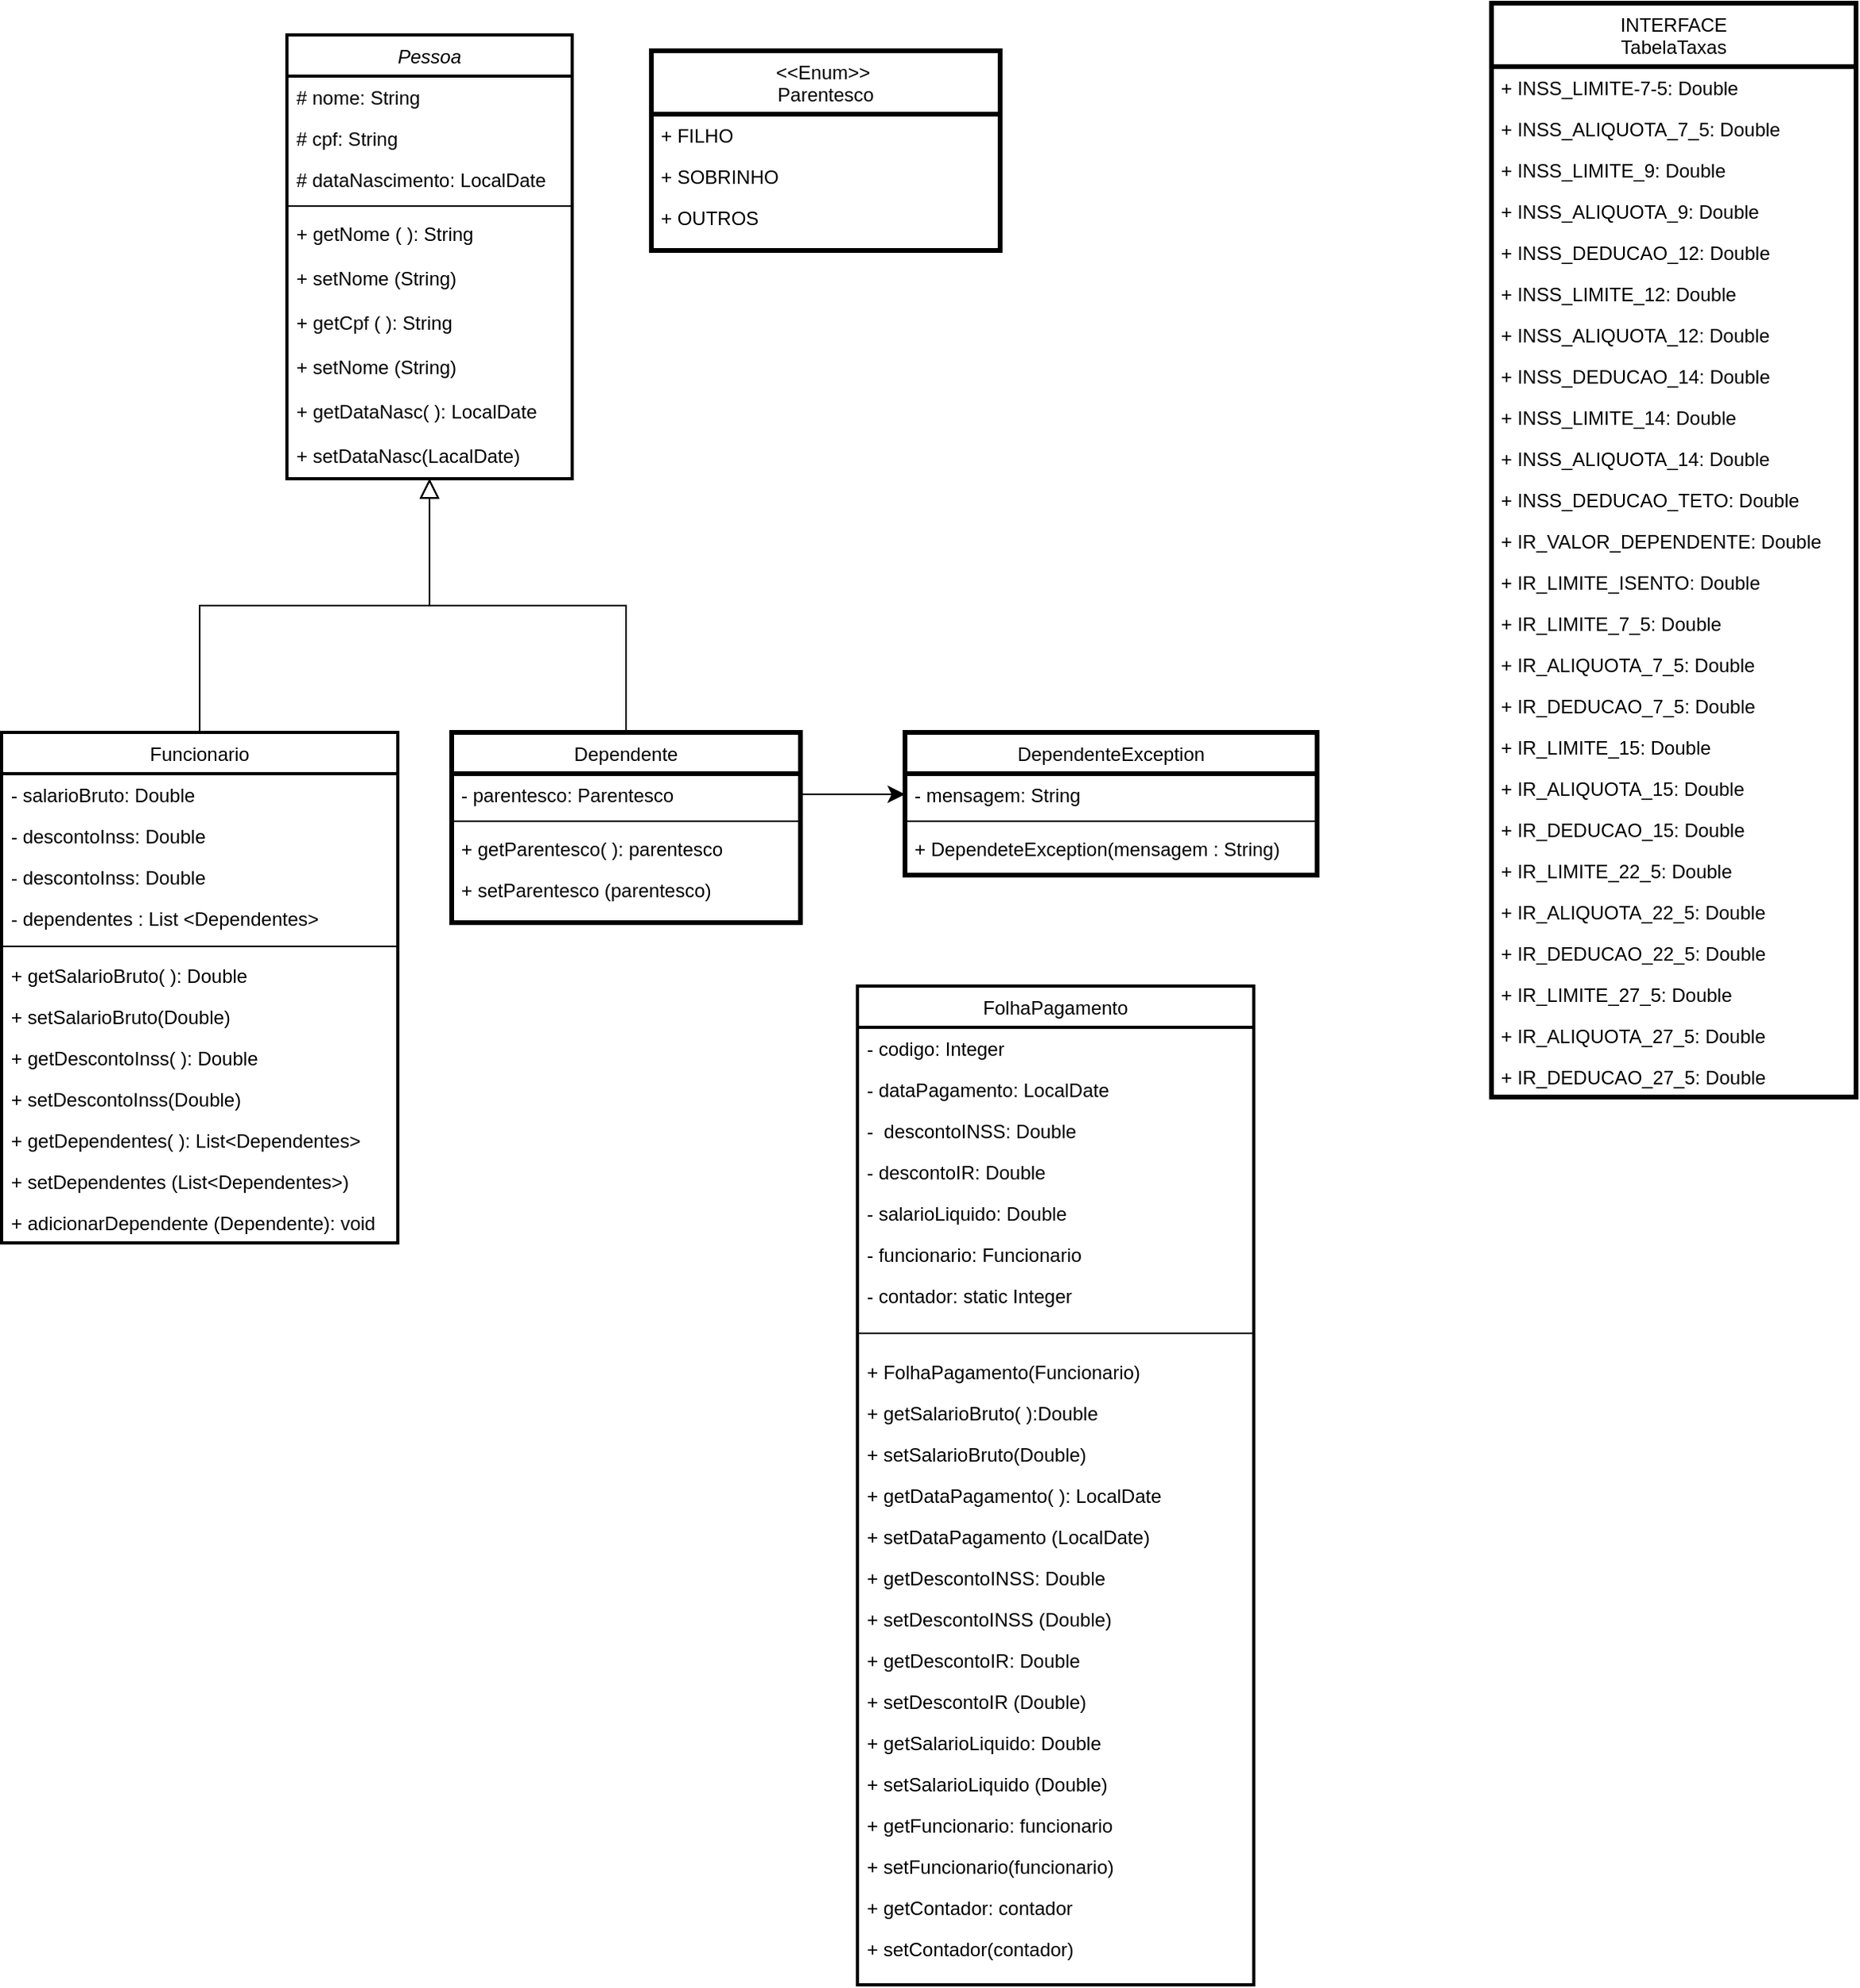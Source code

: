 <mxfile version="26.2.14">
  <diagram id="C5RBs43oDa-KdzZeNtuy" name="Page-1">
    <mxGraphModel dx="1068" dy="574" grid="1" gridSize="10" guides="1" tooltips="1" connect="1" arrows="1" fold="1" page="1" pageScale="1" pageWidth="827" pageHeight="1169" math="0" shadow="0">
      <root>
        <mxCell id="WIyWlLk6GJQsqaUBKTNV-0" />
        <mxCell id="WIyWlLk6GJQsqaUBKTNV-1" parent="WIyWlLk6GJQsqaUBKTNV-0" />
        <mxCell id="zkfFHV4jXpPFQw0GAbJ--0" value="Pessoa" style="swimlane;fontStyle=2;align=center;verticalAlign=top;childLayout=stackLayout;horizontal=1;startSize=26;horizontalStack=0;resizeParent=1;resizeLast=0;collapsible=1;marginBottom=0;rounded=0;shadow=0;strokeWidth=2;labelBackgroundColor=none;" parent="WIyWlLk6GJQsqaUBKTNV-1" vertex="1">
          <mxGeometry x="200" y="120" width="180" height="280" as="geometry">
            <mxRectangle x="230" y="140" width="160" height="26" as="alternateBounds" />
          </mxGeometry>
        </mxCell>
        <mxCell id="zkfFHV4jXpPFQw0GAbJ--1" value="# nome: String" style="text;align=left;verticalAlign=top;spacingLeft=4;spacingRight=4;overflow=hidden;rotatable=0;points=[[0,0.5],[1,0.5]];portConstraint=eastwest;labelBackgroundColor=none;" parent="zkfFHV4jXpPFQw0GAbJ--0" vertex="1">
          <mxGeometry y="26" width="180" height="26" as="geometry" />
        </mxCell>
        <mxCell id="zkfFHV4jXpPFQw0GAbJ--2" value="# cpf: String" style="text;align=left;verticalAlign=top;spacingLeft=4;spacingRight=4;overflow=hidden;rotatable=0;points=[[0,0.5],[1,0.5]];portConstraint=eastwest;rounded=0;shadow=0;html=0;labelBackgroundColor=none;" parent="zkfFHV4jXpPFQw0GAbJ--0" vertex="1">
          <mxGeometry y="52" width="180" height="26" as="geometry" />
        </mxCell>
        <mxCell id="zkfFHV4jXpPFQw0GAbJ--3" value="# dataNascimento: LocalDate" style="text;align=left;verticalAlign=top;spacingLeft=4;spacingRight=4;overflow=hidden;rotatable=0;points=[[0,0.5],[1,0.5]];portConstraint=eastwest;rounded=0;shadow=0;html=0;labelBackgroundColor=none;" parent="zkfFHV4jXpPFQw0GAbJ--0" vertex="1">
          <mxGeometry y="78" width="180" height="26" as="geometry" />
        </mxCell>
        <mxCell id="zkfFHV4jXpPFQw0GAbJ--4" value="" style="line;html=1;strokeWidth=1;align=left;verticalAlign=middle;spacingTop=-1;spacingLeft=3;spacingRight=3;rotatable=0;labelPosition=right;points=[];portConstraint=eastwest;labelBackgroundColor=none;" parent="zkfFHV4jXpPFQw0GAbJ--0" vertex="1">
          <mxGeometry y="104" width="180" height="8" as="geometry" />
        </mxCell>
        <mxCell id="zkfFHV4jXpPFQw0GAbJ--5" value="+ getNome ( ): String" style="text;align=left;verticalAlign=top;spacingLeft=4;spacingRight=4;overflow=hidden;rotatable=0;points=[[0,0.5],[1,0.5]];portConstraint=eastwest;labelBackgroundColor=none;" parent="zkfFHV4jXpPFQw0GAbJ--0" vertex="1">
          <mxGeometry y="112" width="180" height="28" as="geometry" />
        </mxCell>
        <mxCell id="MdS4-XheozbznwVl4Dly-2" value="+ setNome (String)" style="text;align=left;verticalAlign=top;spacingLeft=4;spacingRight=4;overflow=hidden;rotatable=0;points=[[0,0.5],[1,0.5]];portConstraint=eastwest;labelBackgroundColor=none;" parent="zkfFHV4jXpPFQw0GAbJ--0" vertex="1">
          <mxGeometry y="140" width="180" height="28" as="geometry" />
        </mxCell>
        <mxCell id="MdS4-XheozbznwVl4Dly-1" value="+ getCpf ( ): String" style="text;align=left;verticalAlign=top;spacingLeft=4;spacingRight=4;overflow=hidden;rotatable=0;points=[[0,0.5],[1,0.5]];portConstraint=eastwest;labelBackgroundColor=none;" parent="zkfFHV4jXpPFQw0GAbJ--0" vertex="1">
          <mxGeometry y="168" width="180" height="28" as="geometry" />
        </mxCell>
        <mxCell id="MdS4-XheozbznwVl4Dly-3" value="+ setNome (String)" style="text;align=left;verticalAlign=top;spacingLeft=4;spacingRight=4;overflow=hidden;rotatable=0;points=[[0,0.5],[1,0.5]];portConstraint=eastwest;labelBackgroundColor=none;" parent="zkfFHV4jXpPFQw0GAbJ--0" vertex="1">
          <mxGeometry y="196" width="180" height="28" as="geometry" />
        </mxCell>
        <mxCell id="MdS4-XheozbznwVl4Dly-6" value="+ getDataNasc( ): LocalDate" style="text;align=left;verticalAlign=top;spacingLeft=4;spacingRight=4;overflow=hidden;rotatable=0;points=[[0,0.5],[1,0.5]];portConstraint=eastwest;labelBackgroundColor=none;" parent="zkfFHV4jXpPFQw0GAbJ--0" vertex="1">
          <mxGeometry y="224" width="180" height="28" as="geometry" />
        </mxCell>
        <mxCell id="MdS4-XheozbznwVl4Dly-5" value="+ setDataNasc(LacalDate)" style="text;align=left;verticalAlign=top;spacingLeft=4;spacingRight=4;overflow=hidden;rotatable=0;points=[[0,0.5],[1,0.5]];portConstraint=eastwest;labelBackgroundColor=none;" parent="zkfFHV4jXpPFQw0GAbJ--0" vertex="1">
          <mxGeometry y="252" width="180" height="28" as="geometry" />
        </mxCell>
        <mxCell id="zkfFHV4jXpPFQw0GAbJ--6" value="Funcionario" style="swimlane;fontStyle=0;align=center;verticalAlign=top;childLayout=stackLayout;horizontal=1;startSize=26;horizontalStack=0;resizeParent=1;resizeLast=0;collapsible=1;marginBottom=0;rounded=0;shadow=0;strokeWidth=2;labelBackgroundColor=none;" parent="WIyWlLk6GJQsqaUBKTNV-1" vertex="1">
          <mxGeometry x="20" y="560" width="250" height="322" as="geometry">
            <mxRectangle x="130" y="380" width="160" height="26" as="alternateBounds" />
          </mxGeometry>
        </mxCell>
        <mxCell id="zkfFHV4jXpPFQw0GAbJ--7" value="- salarioBruto: Double" style="text;align=left;verticalAlign=top;spacingLeft=4;spacingRight=4;overflow=hidden;rotatable=0;points=[[0,0.5],[1,0.5]];portConstraint=eastwest;labelBackgroundColor=none;" parent="zkfFHV4jXpPFQw0GAbJ--6" vertex="1">
          <mxGeometry y="26" width="250" height="26" as="geometry" />
        </mxCell>
        <mxCell id="zkfFHV4jXpPFQw0GAbJ--8" value="- descontoInss: Double" style="text;align=left;verticalAlign=top;spacingLeft=4;spacingRight=4;overflow=hidden;rotatable=0;points=[[0,0.5],[1,0.5]];portConstraint=eastwest;rounded=0;shadow=0;html=0;labelBackgroundColor=none;" parent="zkfFHV4jXpPFQw0GAbJ--6" vertex="1">
          <mxGeometry y="52" width="250" height="26" as="geometry" />
        </mxCell>
        <mxCell id="MdS4-XheozbznwVl4Dly-0" value="- descontoInss: Double" style="text;align=left;verticalAlign=top;spacingLeft=4;spacingRight=4;overflow=hidden;rotatable=0;points=[[0,0.5],[1,0.5]];portConstraint=eastwest;rounded=0;shadow=0;html=0;labelBackgroundColor=none;" parent="zkfFHV4jXpPFQw0GAbJ--6" vertex="1">
          <mxGeometry y="78" width="250" height="26" as="geometry" />
        </mxCell>
        <mxCell id="zkfFHV4jXpPFQw0GAbJ--11" value="- dependentes : List &lt;Dependentes&gt;" style="text;align=left;verticalAlign=top;spacingLeft=4;spacingRight=4;overflow=hidden;rotatable=0;points=[[0,0.5],[1,0.5]];portConstraint=eastwest;labelBackgroundColor=none;" parent="zkfFHV4jXpPFQw0GAbJ--6" vertex="1">
          <mxGeometry y="104" width="250" height="26" as="geometry" />
        </mxCell>
        <mxCell id="zkfFHV4jXpPFQw0GAbJ--9" value="" style="line;html=1;strokeWidth=1;align=left;verticalAlign=middle;spacingTop=-1;spacingLeft=3;spacingRight=3;rotatable=0;labelPosition=right;points=[];portConstraint=eastwest;labelBackgroundColor=none;" parent="zkfFHV4jXpPFQw0GAbJ--6" vertex="1">
          <mxGeometry y="130" width="250" height="10" as="geometry" />
        </mxCell>
        <mxCell id="MdS4-XheozbznwVl4Dly-8" value="+ getSalarioBruto( ): Double" style="text;align=left;verticalAlign=top;spacingLeft=4;spacingRight=4;overflow=hidden;rotatable=0;points=[[0,0.5],[1,0.5]];portConstraint=eastwest;labelBackgroundColor=none;" parent="zkfFHV4jXpPFQw0GAbJ--6" vertex="1">
          <mxGeometry y="140" width="250" height="26" as="geometry" />
        </mxCell>
        <mxCell id="MdS4-XheozbznwVl4Dly-9" value="+ setSalarioBruto(Double)" style="text;align=left;verticalAlign=top;spacingLeft=4;spacingRight=4;overflow=hidden;rotatable=0;points=[[0,0.5],[1,0.5]];portConstraint=eastwest;labelBackgroundColor=none;" parent="zkfFHV4jXpPFQw0GAbJ--6" vertex="1">
          <mxGeometry y="166" width="250" height="26" as="geometry" />
        </mxCell>
        <mxCell id="MdS4-XheozbznwVl4Dly-10" value="+ getDescontoInss( ): Double" style="text;align=left;verticalAlign=top;spacingLeft=4;spacingRight=4;overflow=hidden;rotatable=0;points=[[0,0.5],[1,0.5]];portConstraint=eastwest;labelBackgroundColor=none;" parent="zkfFHV4jXpPFQw0GAbJ--6" vertex="1">
          <mxGeometry y="192" width="250" height="26" as="geometry" />
        </mxCell>
        <mxCell id="MdS4-XheozbznwVl4Dly-11" value="+ setDescontoInss(Double)" style="text;align=left;verticalAlign=top;spacingLeft=4;spacingRight=4;overflow=hidden;rotatable=0;points=[[0,0.5],[1,0.5]];portConstraint=eastwest;labelBackgroundColor=none;" parent="zkfFHV4jXpPFQw0GAbJ--6" vertex="1">
          <mxGeometry y="218" width="250" height="26" as="geometry" />
        </mxCell>
        <mxCell id="MdS4-XheozbznwVl4Dly-12" value="+ getDependentes( ): List&lt;Dependentes&gt;" style="text;align=left;verticalAlign=top;spacingLeft=4;spacingRight=4;overflow=hidden;rotatable=0;points=[[0,0.5],[1,0.5]];portConstraint=eastwest;labelBackgroundColor=none;" parent="zkfFHV4jXpPFQw0GAbJ--6" vertex="1">
          <mxGeometry y="244" width="250" height="26" as="geometry" />
        </mxCell>
        <mxCell id="MdS4-XheozbznwVl4Dly-15" value="+ setDependentes (List&lt;Dependentes&gt;)" style="text;align=left;verticalAlign=top;spacingLeft=4;spacingRight=4;overflow=hidden;rotatable=0;points=[[0,0.5],[1,0.5]];portConstraint=eastwest;labelBackgroundColor=none;" parent="zkfFHV4jXpPFQw0GAbJ--6" vertex="1">
          <mxGeometry y="270" width="250" height="26" as="geometry" />
        </mxCell>
        <mxCell id="MdS4-XheozbznwVl4Dly-14" value="+ adicionarDependente (Dependente): void" style="text;align=left;verticalAlign=top;spacingLeft=4;spacingRight=4;overflow=hidden;rotatable=0;points=[[0,0.5],[1,0.5]];portConstraint=eastwest;labelBackgroundColor=none;" parent="zkfFHV4jXpPFQw0GAbJ--6" vertex="1">
          <mxGeometry y="296" width="250" height="26" as="geometry" />
        </mxCell>
        <mxCell id="zkfFHV4jXpPFQw0GAbJ--12" value="" style="endArrow=block;endSize=10;endFill=0;shadow=0;strokeWidth=1;rounded=0;curved=0;edgeStyle=elbowEdgeStyle;elbow=vertical;labelBackgroundColor=none;fontColor=default;" parent="WIyWlLk6GJQsqaUBKTNV-1" source="zkfFHV4jXpPFQw0GAbJ--6" target="zkfFHV4jXpPFQw0GAbJ--0" edge="1">
          <mxGeometry width="160" relative="1" as="geometry">
            <mxPoint x="200" y="203" as="sourcePoint" />
            <mxPoint x="200" y="203" as="targetPoint" />
          </mxGeometry>
        </mxCell>
        <mxCell id="zkfFHV4jXpPFQw0GAbJ--13" value="Dependente" style="swimlane;fontStyle=0;align=center;verticalAlign=top;childLayout=stackLayout;horizontal=1;startSize=26;horizontalStack=0;resizeParent=1;resizeLast=0;collapsible=1;marginBottom=0;rounded=0;shadow=0;strokeWidth=3;labelBackgroundColor=none;" parent="WIyWlLk6GJQsqaUBKTNV-1" vertex="1">
          <mxGeometry x="304" y="560" width="220" height="120" as="geometry">
            <mxRectangle x="340" y="380" width="170" height="26" as="alternateBounds" />
          </mxGeometry>
        </mxCell>
        <mxCell id="zkfFHV4jXpPFQw0GAbJ--14" value="- parentesco: Parentesco" style="text;align=left;verticalAlign=top;spacingLeft=4;spacingRight=4;overflow=hidden;rotatable=0;points=[[0,0.5],[1,0.5]];portConstraint=eastwest;labelBackgroundColor=none;" parent="zkfFHV4jXpPFQw0GAbJ--13" vertex="1">
          <mxGeometry y="26" width="220" height="26" as="geometry" />
        </mxCell>
        <mxCell id="zkfFHV4jXpPFQw0GAbJ--15" value="" style="line;html=1;strokeWidth=1;align=left;verticalAlign=middle;spacingTop=-1;spacingLeft=3;spacingRight=3;rotatable=0;labelPosition=right;points=[];portConstraint=eastwest;labelBackgroundColor=none;" parent="zkfFHV4jXpPFQw0GAbJ--13" vertex="1">
          <mxGeometry y="52" width="220" height="8" as="geometry" />
        </mxCell>
        <mxCell id="MdS4-XheozbznwVl4Dly-16" value="+ getParentesco( ): parentesco" style="text;align=left;verticalAlign=top;spacingLeft=4;spacingRight=4;overflow=hidden;rotatable=0;points=[[0,0.5],[1,0.5]];portConstraint=eastwest;labelBackgroundColor=none;" parent="zkfFHV4jXpPFQw0GAbJ--13" vertex="1">
          <mxGeometry y="60" width="220" height="26" as="geometry" />
        </mxCell>
        <mxCell id="MdS4-XheozbznwVl4Dly-17" value="+ setParentesco (parentesco)" style="text;align=left;verticalAlign=top;spacingLeft=4;spacingRight=4;overflow=hidden;rotatable=0;points=[[0,0.5],[1,0.5]];portConstraint=eastwest;labelBackgroundColor=none;" parent="zkfFHV4jXpPFQw0GAbJ--13" vertex="1">
          <mxGeometry y="86" width="220" height="26" as="geometry" />
        </mxCell>
        <mxCell id="zkfFHV4jXpPFQw0GAbJ--16" value="" style="endArrow=block;endSize=10;endFill=0;shadow=0;strokeWidth=1;rounded=0;curved=0;edgeStyle=elbowEdgeStyle;elbow=vertical;labelBackgroundColor=none;fontColor=default;" parent="WIyWlLk6GJQsqaUBKTNV-1" source="zkfFHV4jXpPFQw0GAbJ--13" target="zkfFHV4jXpPFQw0GAbJ--0" edge="1">
          <mxGeometry width="160" relative="1" as="geometry">
            <mxPoint x="210" y="373" as="sourcePoint" />
            <mxPoint x="310" y="271" as="targetPoint" />
          </mxGeometry>
        </mxCell>
        <mxCell id="zkfFHV4jXpPFQw0GAbJ--17" value="INTERFACE&#xa;TabelaTaxas" style="swimlane;fontStyle=0;align=center;verticalAlign=top;childLayout=stackLayout;horizontal=1;startSize=40;horizontalStack=0;resizeParent=1;resizeLast=0;collapsible=1;marginBottom=0;rounded=0;shadow=0;strokeWidth=3;labelBackgroundColor=none;" parent="WIyWlLk6GJQsqaUBKTNV-1" vertex="1">
          <mxGeometry x="960" y="100" width="230" height="690" as="geometry">
            <mxRectangle x="550" y="140" width="160" height="26" as="alternateBounds" />
          </mxGeometry>
        </mxCell>
        <mxCell id="zkfFHV4jXpPFQw0GAbJ--18" value="+ INSS_LIMITE-7-5: Double" style="text;align=left;verticalAlign=top;spacingLeft=4;spacingRight=4;overflow=hidden;rotatable=0;points=[[0,0.5],[1,0.5]];portConstraint=eastwest;labelBackgroundColor=none;" parent="zkfFHV4jXpPFQw0GAbJ--17" vertex="1">
          <mxGeometry y="40" width="230" height="26" as="geometry" />
        </mxCell>
        <mxCell id="zkfFHV4jXpPFQw0GAbJ--19" value="+ INSS_ALIQUOTA_7_5: Double" style="text;align=left;verticalAlign=top;spacingLeft=4;spacingRight=4;overflow=hidden;rotatable=0;points=[[0,0.5],[1,0.5]];portConstraint=eastwest;rounded=0;shadow=0;html=0;labelBackgroundColor=none;" parent="zkfFHV4jXpPFQw0GAbJ--17" vertex="1">
          <mxGeometry y="66" width="230" height="26" as="geometry" />
        </mxCell>
        <mxCell id="zkfFHV4jXpPFQw0GAbJ--20" value="+ INSS_LIMITE_9: Double" style="text;align=left;verticalAlign=top;spacingLeft=4;spacingRight=4;overflow=hidden;rotatable=0;points=[[0,0.5],[1,0.5]];portConstraint=eastwest;rounded=0;shadow=0;html=0;labelBackgroundColor=none;" parent="zkfFHV4jXpPFQw0GAbJ--17" vertex="1">
          <mxGeometry y="92" width="230" height="26" as="geometry" />
        </mxCell>
        <mxCell id="zkfFHV4jXpPFQw0GAbJ--21" value="+ INSS_ALIQUOTA_9: Double" style="text;align=left;verticalAlign=top;spacingLeft=4;spacingRight=4;overflow=hidden;rotatable=0;points=[[0,0.5],[1,0.5]];portConstraint=eastwest;rounded=0;shadow=0;html=0;labelBackgroundColor=none;" parent="zkfFHV4jXpPFQw0GAbJ--17" vertex="1">
          <mxGeometry y="118" width="230" height="26" as="geometry" />
        </mxCell>
        <mxCell id="zkfFHV4jXpPFQw0GAbJ--25" value="+ INSS_DEDUCAO_12: Double" style="text;align=left;verticalAlign=top;spacingLeft=4;spacingRight=4;overflow=hidden;rotatable=0;points=[[0,0.5],[1,0.5]];portConstraint=eastwest;labelBackgroundColor=none;" parent="zkfFHV4jXpPFQw0GAbJ--17" vertex="1">
          <mxGeometry y="144" width="230" height="26" as="geometry" />
        </mxCell>
        <mxCell id="zkfFHV4jXpPFQw0GAbJ--22" value="+ INSS_LIMITE_12: Double" style="text;align=left;verticalAlign=top;spacingLeft=4;spacingRight=4;overflow=hidden;rotatable=0;points=[[0,0.5],[1,0.5]];portConstraint=eastwest;rounded=0;shadow=0;html=0;labelBackgroundColor=none;" parent="zkfFHV4jXpPFQw0GAbJ--17" vertex="1">
          <mxGeometry y="170" width="230" height="26" as="geometry" />
        </mxCell>
        <mxCell id="zkfFHV4jXpPFQw0GAbJ--24" value="+ INSS_ALIQUOTA_12: Double" style="text;align=left;verticalAlign=top;spacingLeft=4;spacingRight=4;overflow=hidden;rotatable=0;points=[[0,0.5],[1,0.5]];portConstraint=eastwest;labelBackgroundColor=none;" parent="zkfFHV4jXpPFQw0GAbJ--17" vertex="1">
          <mxGeometry y="196" width="230" height="26" as="geometry" />
        </mxCell>
        <mxCell id="MdS4-XheozbznwVl4Dly-23" value="+ INSS_DEDUCAO_14: Double" style="text;align=left;verticalAlign=top;spacingLeft=4;spacingRight=4;overflow=hidden;rotatable=0;points=[[0,0.5],[1,0.5]];portConstraint=eastwest;labelBackgroundColor=none;" parent="zkfFHV4jXpPFQw0GAbJ--17" vertex="1">
          <mxGeometry y="222" width="230" height="26" as="geometry" />
        </mxCell>
        <mxCell id="MdS4-XheozbznwVl4Dly-24" value="+ INSS_LIMITE_14: Double" style="text;align=left;verticalAlign=top;spacingLeft=4;spacingRight=4;overflow=hidden;rotatable=0;points=[[0,0.5],[1,0.5]];portConstraint=eastwest;rounded=0;shadow=0;html=0;labelBackgroundColor=none;" parent="zkfFHV4jXpPFQw0GAbJ--17" vertex="1">
          <mxGeometry y="248" width="230" height="26" as="geometry" />
        </mxCell>
        <mxCell id="MdS4-XheozbznwVl4Dly-25" value="+ INSS_ALIQUOTA_14: Double" style="text;align=left;verticalAlign=top;spacingLeft=4;spacingRight=4;overflow=hidden;rotatable=0;points=[[0,0.5],[1,0.5]];portConstraint=eastwest;labelBackgroundColor=none;" parent="zkfFHV4jXpPFQw0GAbJ--17" vertex="1">
          <mxGeometry y="274" width="230" height="26" as="geometry" />
        </mxCell>
        <mxCell id="MdS4-XheozbznwVl4Dly-37" value="+ INSS_DEDUCAO_TETO: Double" style="text;align=left;verticalAlign=top;spacingLeft=4;spacingRight=4;overflow=hidden;rotatable=0;points=[[0,0.5],[1,0.5]];portConstraint=eastwest;labelBackgroundColor=none;" parent="zkfFHV4jXpPFQw0GAbJ--17" vertex="1">
          <mxGeometry y="300" width="230" height="26" as="geometry" />
        </mxCell>
        <mxCell id="MdS4-XheozbznwVl4Dly-38" value="+ IR_VALOR_DEPENDENTE: Double" style="text;align=left;verticalAlign=top;spacingLeft=4;spacingRight=4;overflow=hidden;rotatable=0;points=[[0,0.5],[1,0.5]];portConstraint=eastwest;labelBackgroundColor=none;" parent="zkfFHV4jXpPFQw0GAbJ--17" vertex="1">
          <mxGeometry y="326" width="230" height="26" as="geometry" />
        </mxCell>
        <mxCell id="MdS4-XheozbznwVl4Dly-39" value="+ IR_LIMITE_ISENTO: Double" style="text;align=left;verticalAlign=top;spacingLeft=4;spacingRight=4;overflow=hidden;rotatable=0;points=[[0,0.5],[1,0.5]];portConstraint=eastwest;labelBackgroundColor=none;" parent="zkfFHV4jXpPFQw0GAbJ--17" vertex="1">
          <mxGeometry y="352" width="230" height="26" as="geometry" />
        </mxCell>
        <mxCell id="MdS4-XheozbznwVl4Dly-40" value="+ IR_LIMITE_7_5: Double" style="text;align=left;verticalAlign=top;spacingLeft=4;spacingRight=4;overflow=hidden;rotatable=0;points=[[0,0.5],[1,0.5]];portConstraint=eastwest;labelBackgroundColor=none;" parent="zkfFHV4jXpPFQw0GAbJ--17" vertex="1">
          <mxGeometry y="378" width="230" height="26" as="geometry" />
        </mxCell>
        <mxCell id="MdS4-XheozbznwVl4Dly-41" value="+ IR_ALIQUOTA_7_5: Double" style="text;align=left;verticalAlign=top;spacingLeft=4;spacingRight=4;overflow=hidden;rotatable=0;points=[[0,0.5],[1,0.5]];portConstraint=eastwest;labelBackgroundColor=none;" parent="zkfFHV4jXpPFQw0GAbJ--17" vertex="1">
          <mxGeometry y="404" width="230" height="26" as="geometry" />
        </mxCell>
        <mxCell id="MdS4-XheozbznwVl4Dly-42" value="+ IR_DEDUCAO_7_5: Double" style="text;align=left;verticalAlign=top;spacingLeft=4;spacingRight=4;overflow=hidden;rotatable=0;points=[[0,0.5],[1,0.5]];portConstraint=eastwest;labelBackgroundColor=none;" parent="zkfFHV4jXpPFQw0GAbJ--17" vertex="1">
          <mxGeometry y="430" width="230" height="26" as="geometry" />
        </mxCell>
        <mxCell id="MdS4-XheozbznwVl4Dly-43" value="+ IR_LIMITE_15: Double" style="text;align=left;verticalAlign=top;spacingLeft=4;spacingRight=4;overflow=hidden;rotatable=0;points=[[0,0.5],[1,0.5]];portConstraint=eastwest;labelBackgroundColor=none;" parent="zkfFHV4jXpPFQw0GAbJ--17" vertex="1">
          <mxGeometry y="456" width="230" height="26" as="geometry" />
        </mxCell>
        <mxCell id="MdS4-XheozbznwVl4Dly-44" value="+ IR_ALIQUOTA_15: Double" style="text;align=left;verticalAlign=top;spacingLeft=4;spacingRight=4;overflow=hidden;rotatable=0;points=[[0,0.5],[1,0.5]];portConstraint=eastwest;labelBackgroundColor=none;" parent="zkfFHV4jXpPFQw0GAbJ--17" vertex="1">
          <mxGeometry y="482" width="230" height="26" as="geometry" />
        </mxCell>
        <mxCell id="MdS4-XheozbznwVl4Dly-45" value="+ IR_DEDUCAO_15: Double" style="text;align=left;verticalAlign=top;spacingLeft=4;spacingRight=4;overflow=hidden;rotatable=0;points=[[0,0.5],[1,0.5]];portConstraint=eastwest;labelBackgroundColor=none;" parent="zkfFHV4jXpPFQw0GAbJ--17" vertex="1">
          <mxGeometry y="508" width="230" height="26" as="geometry" />
        </mxCell>
        <mxCell id="MdS4-XheozbznwVl4Dly-46" value="+ IR_LIMITE_22_5: Double" style="text;align=left;verticalAlign=top;spacingLeft=4;spacingRight=4;overflow=hidden;rotatable=0;points=[[0,0.5],[1,0.5]];portConstraint=eastwest;labelBackgroundColor=none;" parent="zkfFHV4jXpPFQw0GAbJ--17" vertex="1">
          <mxGeometry y="534" width="230" height="26" as="geometry" />
        </mxCell>
        <mxCell id="MdS4-XheozbznwVl4Dly-47" value="+ IR_ALIQUOTA_22_5: Double" style="text;align=left;verticalAlign=top;spacingLeft=4;spacingRight=4;overflow=hidden;rotatable=0;points=[[0,0.5],[1,0.5]];portConstraint=eastwest;labelBackgroundColor=none;" parent="zkfFHV4jXpPFQw0GAbJ--17" vertex="1">
          <mxGeometry y="560" width="230" height="26" as="geometry" />
        </mxCell>
        <mxCell id="MdS4-XheozbznwVl4Dly-48" value="+ IR_DEDUCAO_22_5: Double" style="text;align=left;verticalAlign=top;spacingLeft=4;spacingRight=4;overflow=hidden;rotatable=0;points=[[0,0.5],[1,0.5]];portConstraint=eastwest;labelBackgroundColor=none;" parent="zkfFHV4jXpPFQw0GAbJ--17" vertex="1">
          <mxGeometry y="586" width="230" height="26" as="geometry" />
        </mxCell>
        <mxCell id="MdS4-XheozbznwVl4Dly-49" value="+ IR_LIMITE_27_5: Double" style="text;align=left;verticalAlign=top;spacingLeft=4;spacingRight=4;overflow=hidden;rotatable=0;points=[[0,0.5],[1,0.5]];portConstraint=eastwest;labelBackgroundColor=none;" parent="zkfFHV4jXpPFQw0GAbJ--17" vertex="1">
          <mxGeometry y="612" width="230" height="26" as="geometry" />
        </mxCell>
        <mxCell id="MdS4-XheozbznwVl4Dly-50" value="+ IR_ALIQUOTA_27_5: Double" style="text;align=left;verticalAlign=top;spacingLeft=4;spacingRight=4;overflow=hidden;rotatable=0;points=[[0,0.5],[1,0.5]];portConstraint=eastwest;labelBackgroundColor=none;" parent="zkfFHV4jXpPFQw0GAbJ--17" vertex="1">
          <mxGeometry y="638" width="230" height="26" as="geometry" />
        </mxCell>
        <mxCell id="MdS4-XheozbznwVl4Dly-51" value="+ IR_DEDUCAO_27_5: Double" style="text;align=left;verticalAlign=top;spacingLeft=4;spacingRight=4;overflow=hidden;rotatable=0;points=[[0,0.5],[1,0.5]];portConstraint=eastwest;labelBackgroundColor=none;" parent="zkfFHV4jXpPFQw0GAbJ--17" vertex="1">
          <mxGeometry y="664" width="230" height="26" as="geometry" />
        </mxCell>
        <mxCell id="MdS4-XheozbznwVl4Dly-18" value="&lt;&lt;Enum&gt;&gt; &#xa;Parentesco" style="swimlane;fontStyle=0;align=center;verticalAlign=top;childLayout=stackLayout;horizontal=1;startSize=40;horizontalStack=0;resizeParent=1;resizeLast=0;collapsible=1;marginBottom=0;rounded=0;shadow=0;strokeWidth=3;labelBackgroundColor=none;" parent="WIyWlLk6GJQsqaUBKTNV-1" vertex="1">
          <mxGeometry x="430" y="130" width="220" height="126" as="geometry">
            <mxRectangle x="340" y="380" width="170" height="26" as="alternateBounds" />
          </mxGeometry>
        </mxCell>
        <mxCell id="MdS4-XheozbznwVl4Dly-19" value="+ FILHO" style="text;align=left;verticalAlign=top;spacingLeft=4;spacingRight=4;overflow=hidden;rotatable=0;points=[[0,0.5],[1,0.5]];portConstraint=eastwest;labelBackgroundColor=none;" parent="MdS4-XheozbznwVl4Dly-18" vertex="1">
          <mxGeometry y="40" width="220" height="26" as="geometry" />
        </mxCell>
        <mxCell id="MdS4-XheozbznwVl4Dly-21" value="+ SOBRINHO" style="text;align=left;verticalAlign=top;spacingLeft=4;spacingRight=4;overflow=hidden;rotatable=0;points=[[0,0.5],[1,0.5]];portConstraint=eastwest;labelBackgroundColor=none;" parent="MdS4-XheozbznwVl4Dly-18" vertex="1">
          <mxGeometry y="66" width="220" height="26" as="geometry" />
        </mxCell>
        <mxCell id="MdS4-XheozbznwVl4Dly-22" value="+ OUTROS" style="text;align=left;verticalAlign=top;spacingLeft=4;spacingRight=4;overflow=hidden;rotatable=0;points=[[0,0.5],[1,0.5]];portConstraint=eastwest;labelBackgroundColor=none;" parent="MdS4-XheozbznwVl4Dly-18" vertex="1">
          <mxGeometry y="92" width="220" height="26" as="geometry" />
        </mxCell>
        <mxCell id="MdS4-XheozbznwVl4Dly-52" value="FolhaPagamento" style="swimlane;fontStyle=0;align=center;verticalAlign=top;childLayout=stackLayout;horizontal=1;startSize=26;horizontalStack=0;resizeParent=1;resizeLast=0;collapsible=1;marginBottom=0;rounded=0;shadow=0;strokeWidth=2;labelBackgroundColor=none;" parent="WIyWlLk6GJQsqaUBKTNV-1" vertex="1">
          <mxGeometry x="560" y="720" width="250" height="630" as="geometry">
            <mxRectangle x="130" y="380" width="160" height="26" as="alternateBounds" />
          </mxGeometry>
        </mxCell>
        <mxCell id="MdS4-XheozbznwVl4Dly-53" value="- codigo: Integer" style="text;align=left;verticalAlign=top;spacingLeft=4;spacingRight=4;overflow=hidden;rotatable=0;points=[[0,0.5],[1,0.5]];portConstraint=eastwest;labelBackgroundColor=none;" parent="MdS4-XheozbznwVl4Dly-52" vertex="1">
          <mxGeometry y="26" width="250" height="26" as="geometry" />
        </mxCell>
        <mxCell id="MdS4-XheozbznwVl4Dly-54" value="- dataPagamento: LocalDate" style="text;align=left;verticalAlign=top;spacingLeft=4;spacingRight=4;overflow=hidden;rotatable=0;points=[[0,0.5],[1,0.5]];portConstraint=eastwest;rounded=0;shadow=0;html=0;labelBackgroundColor=none;" parent="MdS4-XheozbznwVl4Dly-52" vertex="1">
          <mxGeometry y="52" width="250" height="26" as="geometry" />
        </mxCell>
        <mxCell id="MdS4-XheozbznwVl4Dly-55" value="-  descontoINSS: Double" style="text;align=left;verticalAlign=top;spacingLeft=4;spacingRight=4;overflow=hidden;rotatable=0;points=[[0,0.5],[1,0.5]];portConstraint=eastwest;rounded=0;shadow=0;html=0;labelBackgroundColor=none;" parent="MdS4-XheozbznwVl4Dly-52" vertex="1">
          <mxGeometry y="78" width="250" height="26" as="geometry" />
        </mxCell>
        <mxCell id="MdS4-XheozbznwVl4Dly-56" value="- descontoIR: Double" style="text;align=left;verticalAlign=top;spacingLeft=4;spacingRight=4;overflow=hidden;rotatable=0;points=[[0,0.5],[1,0.5]];portConstraint=eastwest;labelBackgroundColor=none;" parent="MdS4-XheozbznwVl4Dly-52" vertex="1">
          <mxGeometry y="104" width="250" height="26" as="geometry" />
        </mxCell>
        <mxCell id="MdS4-XheozbznwVl4Dly-66" value="- salarioLiquido: Double" style="text;align=left;verticalAlign=top;spacingLeft=4;spacingRight=4;overflow=hidden;rotatable=0;points=[[0,0.5],[1,0.5]];portConstraint=eastwest;labelBackgroundColor=none;" parent="MdS4-XheozbznwVl4Dly-52" vertex="1">
          <mxGeometry y="130" width="250" height="26" as="geometry" />
        </mxCell>
        <mxCell id="MdS4-XheozbznwVl4Dly-67" value="- funcionario: Funcionario" style="text;align=left;verticalAlign=top;spacingLeft=4;spacingRight=4;overflow=hidden;rotatable=0;points=[[0,0.5],[1,0.5]];portConstraint=eastwest;labelBackgroundColor=none;" parent="MdS4-XheozbznwVl4Dly-52" vertex="1">
          <mxGeometry y="156" width="250" height="26" as="geometry" />
        </mxCell>
        <mxCell id="MdS4-XheozbznwVl4Dly-68" value="- contador: static Integer" style="text;align=left;verticalAlign=top;spacingLeft=4;spacingRight=4;overflow=hidden;rotatable=0;points=[[0,0.5],[1,0.5]];portConstraint=eastwest;labelBackgroundColor=none;" parent="MdS4-XheozbznwVl4Dly-52" vertex="1">
          <mxGeometry y="182" width="250" height="26" as="geometry" />
        </mxCell>
        <mxCell id="MdS4-XheozbznwVl4Dly-57" value="" style="line;html=1;strokeWidth=1;align=left;verticalAlign=middle;spacingTop=-1;spacingLeft=3;spacingRight=3;rotatable=0;labelPosition=right;points=[];portConstraint=eastwest;labelBackgroundColor=none;" parent="MdS4-XheozbznwVl4Dly-52" vertex="1">
          <mxGeometry y="208" width="250" height="22" as="geometry" />
        </mxCell>
        <mxCell id="MdS4-XheozbznwVl4Dly-58" value="+ FolhaPagamento(Funcionario)" style="text;align=left;verticalAlign=top;spacingLeft=4;spacingRight=4;overflow=hidden;rotatable=0;points=[[0,0.5],[1,0.5]];portConstraint=eastwest;labelBackgroundColor=none;" parent="MdS4-XheozbznwVl4Dly-52" vertex="1">
          <mxGeometry y="230" width="250" height="26" as="geometry" />
        </mxCell>
        <mxCell id="MdS4-XheozbznwVl4Dly-59" value="+ getSalarioBruto( ):Double" style="text;align=left;verticalAlign=top;spacingLeft=4;spacingRight=4;overflow=hidden;rotatable=0;points=[[0,0.5],[1,0.5]];portConstraint=eastwest;labelBackgroundColor=none;" parent="MdS4-XheozbznwVl4Dly-52" vertex="1">
          <mxGeometry y="256" width="250" height="26" as="geometry" />
        </mxCell>
        <mxCell id="MdS4-XheozbznwVl4Dly-60" value="+ setSalarioBruto(Double)" style="text;align=left;verticalAlign=top;spacingLeft=4;spacingRight=4;overflow=hidden;rotatable=0;points=[[0,0.5],[1,0.5]];portConstraint=eastwest;labelBackgroundColor=none;" parent="MdS4-XheozbznwVl4Dly-52" vertex="1">
          <mxGeometry y="282" width="250" height="26" as="geometry" />
        </mxCell>
        <mxCell id="MdS4-XheozbznwVl4Dly-61" value="+ getDataPagamento( ): LocalDate" style="text;align=left;verticalAlign=top;spacingLeft=4;spacingRight=4;overflow=hidden;rotatable=0;points=[[0,0.5],[1,0.5]];portConstraint=eastwest;labelBackgroundColor=none;" parent="MdS4-XheozbznwVl4Dly-52" vertex="1">
          <mxGeometry y="308" width="250" height="26" as="geometry" />
        </mxCell>
        <mxCell id="MdS4-XheozbznwVl4Dly-62" value="+ setDataPagamento (LocalDate)" style="text;align=left;verticalAlign=top;spacingLeft=4;spacingRight=4;overflow=hidden;rotatable=0;points=[[0,0.5],[1,0.5]];portConstraint=eastwest;labelBackgroundColor=none;" parent="MdS4-XheozbznwVl4Dly-52" vertex="1">
          <mxGeometry y="334" width="250" height="26" as="geometry" />
        </mxCell>
        <mxCell id="MdS4-XheozbznwVl4Dly-63" value="+ getDescontoINSS: Double" style="text;align=left;verticalAlign=top;spacingLeft=4;spacingRight=4;overflow=hidden;rotatable=0;points=[[0,0.5],[1,0.5]];portConstraint=eastwest;labelBackgroundColor=none;" parent="MdS4-XheozbznwVl4Dly-52" vertex="1">
          <mxGeometry y="360" width="250" height="26" as="geometry" />
        </mxCell>
        <mxCell id="MdS4-XheozbznwVl4Dly-65" style="edgeStyle=orthogonalEdgeStyle;rounded=0;orthogonalLoop=1;jettySize=auto;html=1;exitX=1;exitY=0.5;exitDx=0;exitDy=0;labelBackgroundColor=none;fontColor=default;" parent="MdS4-XheozbznwVl4Dly-52" source="MdS4-XheozbznwVl4Dly-58" target="MdS4-XheozbznwVl4Dly-58" edge="1">
          <mxGeometry relative="1" as="geometry" />
        </mxCell>
        <mxCell id="MdS4-XheozbznwVl4Dly-64" value="+ setDescontoINSS (Double)" style="text;align=left;verticalAlign=top;spacingLeft=4;spacingRight=4;overflow=hidden;rotatable=0;points=[[0,0.5],[1,0.5]];portConstraint=eastwest;labelBackgroundColor=none;" parent="MdS4-XheozbznwVl4Dly-52" vertex="1">
          <mxGeometry y="386" width="250" height="26" as="geometry" />
        </mxCell>
        <mxCell id="MdS4-XheozbznwVl4Dly-70" value="+ getDescontoIR: Double" style="text;align=left;verticalAlign=top;spacingLeft=4;spacingRight=4;overflow=hidden;rotatable=0;points=[[0,0.5],[1,0.5]];portConstraint=eastwest;labelBackgroundColor=none;" parent="MdS4-XheozbznwVl4Dly-52" vertex="1">
          <mxGeometry y="412" width="250" height="26" as="geometry" />
        </mxCell>
        <mxCell id="MdS4-XheozbznwVl4Dly-71" value="+ setDescontoIR (Double)" style="text;align=left;verticalAlign=top;spacingLeft=4;spacingRight=4;overflow=hidden;rotatable=0;points=[[0,0.5],[1,0.5]];portConstraint=eastwest;labelBackgroundColor=none;" parent="MdS4-XheozbznwVl4Dly-52" vertex="1">
          <mxGeometry y="438" width="250" height="26" as="geometry" />
        </mxCell>
        <mxCell id="MdS4-XheozbznwVl4Dly-73" value="+ getSalarioLiquido: Double" style="text;align=left;verticalAlign=top;spacingLeft=4;spacingRight=4;overflow=hidden;rotatable=0;points=[[0,0.5],[1,0.5]];portConstraint=eastwest;labelBackgroundColor=none;" parent="MdS4-XheozbznwVl4Dly-52" vertex="1">
          <mxGeometry y="464" width="250" height="26" as="geometry" />
        </mxCell>
        <mxCell id="MdS4-XheozbznwVl4Dly-72" value="+ setSalarioLiquido (Double)" style="text;align=left;verticalAlign=top;spacingLeft=4;spacingRight=4;overflow=hidden;rotatable=0;points=[[0,0.5],[1,0.5]];portConstraint=eastwest;labelBackgroundColor=none;" parent="MdS4-XheozbznwVl4Dly-52" vertex="1">
          <mxGeometry y="490" width="250" height="26" as="geometry" />
        </mxCell>
        <mxCell id="MdS4-XheozbznwVl4Dly-74" value="+ getFuncionario: funcionario" style="text;align=left;verticalAlign=top;spacingLeft=4;spacingRight=4;overflow=hidden;rotatable=0;points=[[0,0.5],[1,0.5]];portConstraint=eastwest;labelBackgroundColor=none;" parent="MdS4-XheozbznwVl4Dly-52" vertex="1">
          <mxGeometry y="516" width="250" height="26" as="geometry" />
        </mxCell>
        <mxCell id="MdS4-XheozbznwVl4Dly-77" value="+ setFuncionario(funcionario)" style="text;align=left;verticalAlign=top;spacingLeft=4;spacingRight=4;overflow=hidden;rotatable=0;points=[[0,0.5],[1,0.5]];portConstraint=eastwest;labelBackgroundColor=none;" parent="MdS4-XheozbznwVl4Dly-52" vertex="1">
          <mxGeometry y="542" width="250" height="26" as="geometry" />
        </mxCell>
        <mxCell id="MdS4-XheozbznwVl4Dly-75" value="+ getContador: contador" style="text;align=left;verticalAlign=top;spacingLeft=4;spacingRight=4;overflow=hidden;rotatable=0;points=[[0,0.5],[1,0.5]];portConstraint=eastwest;labelBackgroundColor=none;" parent="MdS4-XheozbznwVl4Dly-52" vertex="1">
          <mxGeometry y="568" width="250" height="26" as="geometry" />
        </mxCell>
        <mxCell id="MdS4-XheozbznwVl4Dly-76" value="+ setContador(contador)" style="text;align=left;verticalAlign=top;spacingLeft=4;spacingRight=4;overflow=hidden;rotatable=0;points=[[0,0.5],[1,0.5]];portConstraint=eastwest;labelBackgroundColor=none;" parent="MdS4-XheozbznwVl4Dly-52" vertex="1">
          <mxGeometry y="594" width="250" height="26" as="geometry" />
        </mxCell>
        <mxCell id="FAv2fEDmbinkt5ZcXUWz-1" value="DependenteException" style="swimlane;fontStyle=0;align=center;verticalAlign=top;childLayout=stackLayout;horizontal=1;startSize=26;horizontalStack=0;resizeParent=1;resizeLast=0;collapsible=1;marginBottom=0;rounded=0;shadow=0;strokeWidth=3;labelBackgroundColor=none;" vertex="1" parent="WIyWlLk6GJQsqaUBKTNV-1">
          <mxGeometry x="590" y="560" width="260" height="90" as="geometry">
            <mxRectangle x="340" y="380" width="170" height="26" as="alternateBounds" />
          </mxGeometry>
        </mxCell>
        <mxCell id="FAv2fEDmbinkt5ZcXUWz-2" value="- mensagem: String" style="text;align=left;verticalAlign=top;spacingLeft=4;spacingRight=4;overflow=hidden;rotatable=0;points=[[0,0.5],[1,0.5]];portConstraint=eastwest;labelBackgroundColor=none;" vertex="1" parent="FAv2fEDmbinkt5ZcXUWz-1">
          <mxGeometry y="26" width="260" height="26" as="geometry" />
        </mxCell>
        <mxCell id="FAv2fEDmbinkt5ZcXUWz-3" value="" style="line;html=1;strokeWidth=1;align=left;verticalAlign=middle;spacingTop=-1;spacingLeft=3;spacingRight=3;rotatable=0;labelPosition=right;points=[];portConstraint=eastwest;labelBackgroundColor=none;" vertex="1" parent="FAv2fEDmbinkt5ZcXUWz-1">
          <mxGeometry y="52" width="260" height="8" as="geometry" />
        </mxCell>
        <mxCell id="FAv2fEDmbinkt5ZcXUWz-4" value="+ DependeteException(mensagem : String)" style="text;align=left;verticalAlign=top;spacingLeft=4;spacingRight=4;overflow=hidden;rotatable=0;points=[[0,0.5],[1,0.5]];portConstraint=eastwest;labelBackgroundColor=none;" vertex="1" parent="FAv2fEDmbinkt5ZcXUWz-1">
          <mxGeometry y="60" width="260" height="26" as="geometry" />
        </mxCell>
        <mxCell id="FAv2fEDmbinkt5ZcXUWz-6" value="" style="edgeStyle=none;curved=1;rounded=0;orthogonalLoop=1;jettySize=auto;html=1;fontSize=12;startSize=8;endSize=8;" edge="1" parent="WIyWlLk6GJQsqaUBKTNV-1" source="zkfFHV4jXpPFQw0GAbJ--14" target="FAv2fEDmbinkt5ZcXUWz-2">
          <mxGeometry relative="1" as="geometry" />
        </mxCell>
      </root>
    </mxGraphModel>
  </diagram>
</mxfile>
